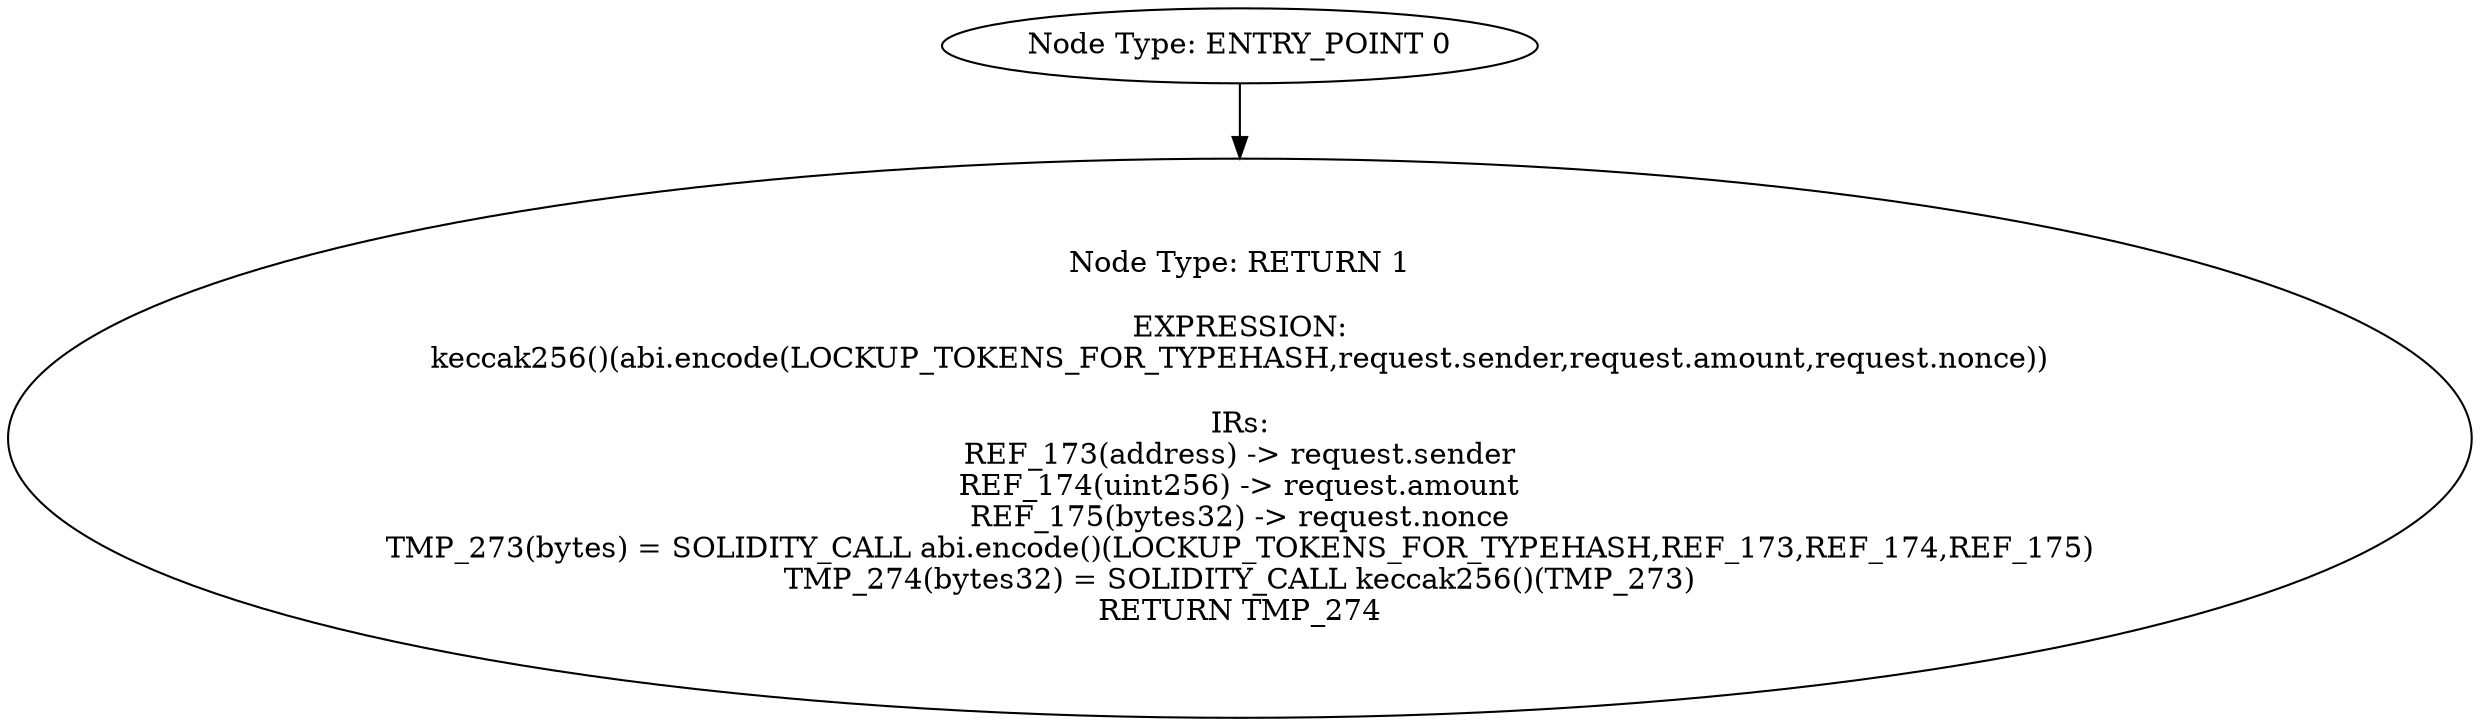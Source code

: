 digraph{
0[label="Node Type: ENTRY_POINT 0
"];
0->1;
1[label="Node Type: RETURN 1

EXPRESSION:
keccak256()(abi.encode(LOCKUP_TOKENS_FOR_TYPEHASH,request.sender,request.amount,request.nonce))

IRs:
REF_173(address) -> request.sender
REF_174(uint256) -> request.amount
REF_175(bytes32) -> request.nonce
TMP_273(bytes) = SOLIDITY_CALL abi.encode()(LOCKUP_TOKENS_FOR_TYPEHASH,REF_173,REF_174,REF_175)
TMP_274(bytes32) = SOLIDITY_CALL keccak256()(TMP_273)
RETURN TMP_274"];
}

